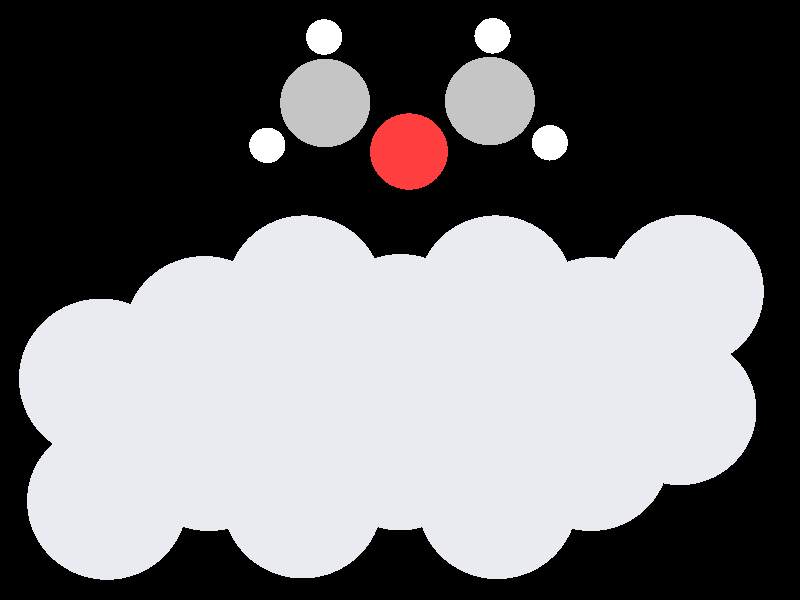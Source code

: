 #include "colors.inc"
#include "finish.inc"

global_settings {assumed_gamma 1 max_trace_level 6}
background {color White transmit 1.0}
camera {perspective
  right -11.34*x up 8.67*y
  direction 100.00*z
  location <0,0,100.00> look_at <0,0,0>}


light_source {<  2.00,   3.00,  40.00> color White
  area_light <0.70, 0, 0>, <0, 0.70, 0>, 3, 3
  adaptive 1 jitter}
// no fog
#declare simple = finish {phong 0.7}
#declare pale = finish {ambient 0.5 diffuse 0.85 roughness 0.001 specular 0.200 }
#declare intermediate = finish {ambient 0.3 diffuse 0.6 specular 0.1 roughness 0.04}
#declare vmd = finish {ambient 0.0 diffuse 0.65 phong 0.1 phong_size 40.0 specular 0.5 }
#declare jmol = finish {ambient 0.2 diffuse 0.6 specular 1 roughness 0.001 metallic}
#declare ase2 = finish {ambient 0.05 brilliance 3 diffuse 0.6 metallic specular 0.7 roughness 0.04 reflection 0.15}
#declare ase3 = finish {ambient 0.15 brilliance 2 diffuse 0.6 metallic specular 1.0 roughness 0.001 reflection 0.0}
#declare glass = finish {ambient 0.05 diffuse 0.3 specular 1.0 roughness 0.001}
#declare glass2 = finish {ambient 0.01 diffuse 0.3 specular 1.0 reflection 0.25 roughness 0.001}
#declare Rcell = 0.050;
#declare Rbond = 0.100;

#macro atom(LOC, R, COL, TRANS, FIN)
  sphere{LOC, R texture{pigment{color COL transmit TRANS} finish{FIN}}}
#end
#macro constrain(LOC, R, COL, TRANS FIN)
union{torus{R, Rcell rotate 45*z texture{pigment{color COL transmit TRANS} finish{FIN}}}
     torus{R, Rcell rotate -45*z texture{pigment{color COL transmit TRANS} finish{FIN}}}
     translate LOC}
#end

// no cell vertices
atom(< -4.24,  -2.97,  -2.18>, 1.16, rgb <0.82, 0.82, 0.88>, 0.0, ase3) // #0
atom(< -1.41,  -2.95,  -2.18>, 1.16, rgb <0.82, 0.82, 0.88>, 0.0, ase3) // #1
atom(<  1.41,  -2.96,  -2.18>, 1.16, rgb <0.82, 0.82, 0.88>, 0.0, ase3) // #2
atom(< -2.83,  -2.33,  -4.55>, 1.16, rgb <0.82, 0.82, 0.88>, 0.0, ase3) // #3
atom(< -0.00,  -2.32,  -4.54>, 1.16, rgb <0.82, 0.82, 0.88>, 0.0, ase3) // #4
atom(<  2.83,  -2.33,  -4.55>, 1.16, rgb <0.82, 0.82, 0.88>, 0.0, ase3) // #5
atom(< -1.41,  -1.70,  -6.92>, 1.16, rgb <0.82, 0.82, 0.88>, 0.0, ase3) // #6
atom(<  1.41,  -1.70,  -6.92>, 1.16, rgb <0.82, 0.82, 0.88>, 0.0, ase3) // #7
atom(<  4.24,  -1.70,  -6.92>, 1.16, rgb <0.82, 0.82, 0.88>, 0.0, ase3) // #8
atom(< -4.24,  -1.14,  -0.00>, 1.16, rgb <0.82, 0.82, 0.88>, 0.0, ase3) // #9
atom(< -1.42,  -1.14,  -0.00>, 1.16, rgb <0.82, 0.82, 0.88>, 0.0, ase3) // #10
atom(<  1.42,  -1.15,   0.00>, 1.16, rgb <0.82, 0.82, 0.88>, 0.0, ase3) // #11
atom(< -2.84,  -0.51,  -2.37>, 1.16, rgb <0.82, 0.82, 0.88>, 0.0, ase3) // #12
atom(<  0.01,  -0.48,  -2.37>, 1.16, rgb <0.82, 0.82, 0.88>, 0.0, ase3) // #13
atom(<  2.84,  -0.52,  -2.37>, 1.16, rgb <0.82, 0.82, 0.88>, 0.0, ase3) // #14
atom(< -1.42,   0.12,  -4.74>, 1.16, rgb <0.82, 0.82, 0.88>, 0.0, ase3) // #15
atom(<  1.42,   0.12,  -4.75>, 1.16, rgb <0.82, 0.82, 0.88>, 0.0, ase3) // #16
atom(<  4.24,   0.13,  -4.74>, 1.16, rgb <0.82, 0.82, 0.88>, 0.0, ase3) // #17
atom(<  1.30,   2.93,  -1.95>, 0.65, rgb <0.56, 0.56, 0.56>, 0.0, ase3) // #18
atom(< -1.08,   2.90,  -1.87>, 0.65, rgb <0.56, 0.56, 0.56>, 0.0, ase3) // #19
atom(<  1.33,   3.87,  -1.38>, 0.26, rgb <1.00, 1.00, 1.00>, 0.0, ase3) // #20
atom(<  2.16,   2.31,  -1.70>, 0.26, rgb <1.00, 1.00, 1.00>, 0.0, ase3) // #21
atom(<  1.31,   3.16,  -3.02>, 0.26, rgb <1.00, 1.00, 1.00>, 0.0, ase3) // #22
atom(< -1.18,   3.11,  -2.95>, 0.26, rgb <1.00, 1.00, 1.00>, 0.0, ase3) // #23
atom(< -1.09,   3.85,  -1.31>, 0.26, rgb <1.00, 1.00, 1.00>, 0.0, ase3) // #24
atom(<  0.13,   2.18,  -1.60>, 0.56, rgb <1.00, 0.05, 0.05>, 0.0, ase3) // #25
atom(< -1.91,   2.27,  -1.55>, 0.26, rgb <1.00, 1.00, 1.00>, 0.0, ase3) // #26

// no constraints
